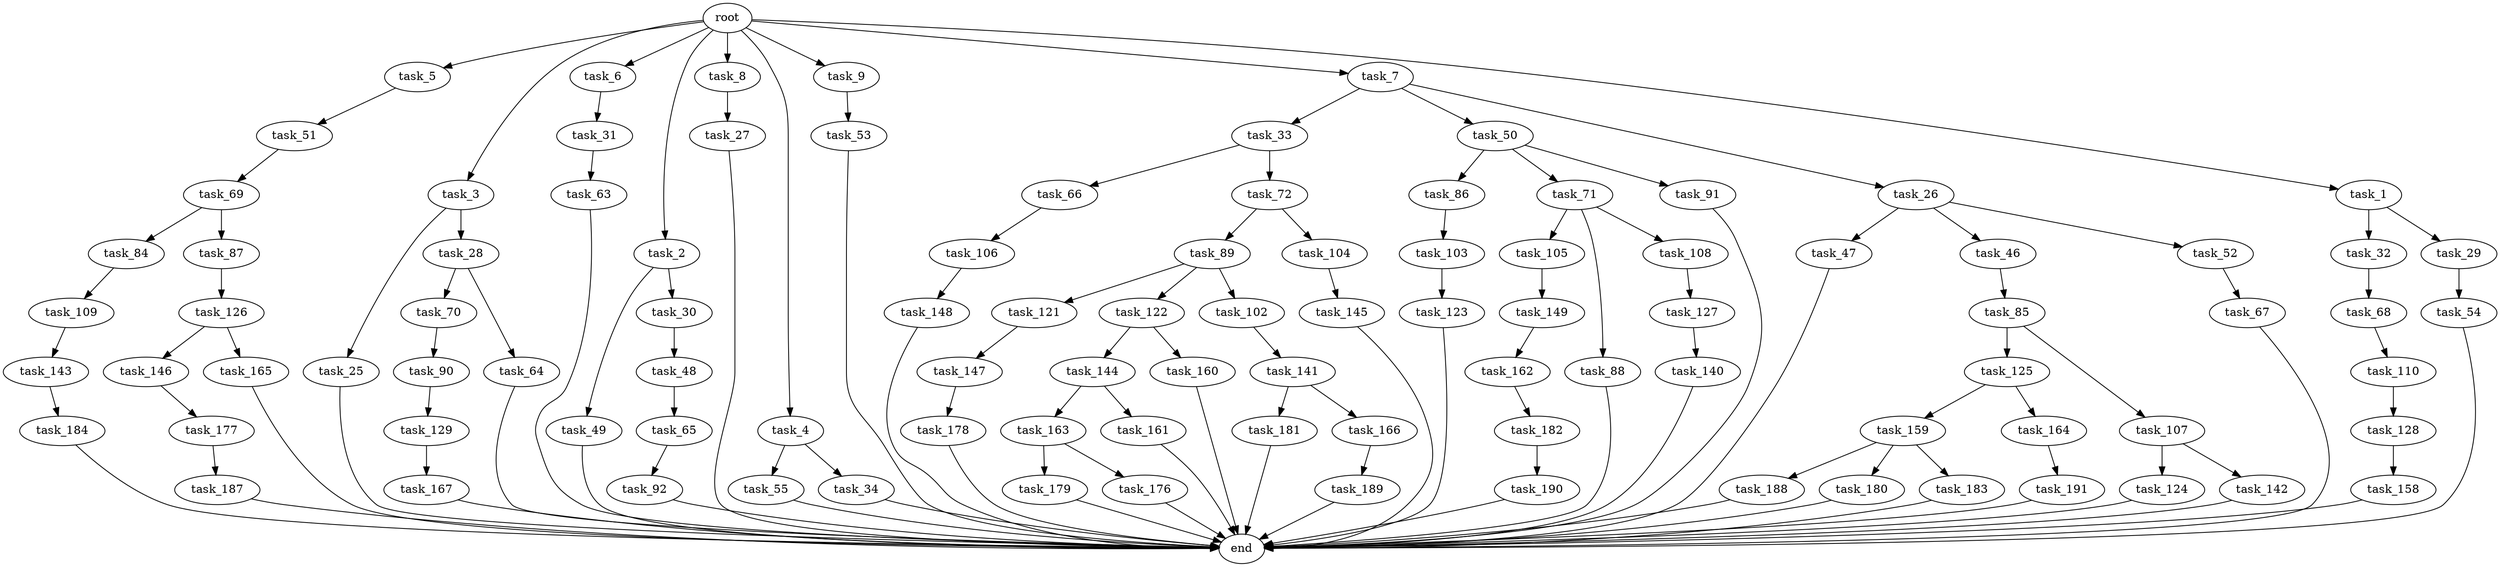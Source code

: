 digraph G {
  task_65 [size="69578470195.199997"];
  task_92 [size="85899345920.000000"];
  task_55 [size="85899345920.000000"];
  task_89 [size="3435973836.800000"];
  task_5 [size="102.400000"];
  task_47 [size="30923764531.200001"];
  task_179 [size="30923764531.200001"];
  task_3 [size="102.400000"];
  task_6 [size="102.400000"];
  task_141 [size="30923764531.200001"];
  task_2 [size="102.400000"];
  task_8 [size="102.400000"];
  task_125 [size="85899345920.000000"];
  task_163 [size="54975581388.800003"];
  task_69 [size="42090679500.800003"];
  task_53 [size="30923764531.200001"];
  task_84 [size="30923764531.200001"];
  task_49 [size="42090679500.800003"];
  task_184 [size="69578470195.199997"];
  task_187 [size="3435973836.800000"];
  task_86 [size="30923764531.200001"];
  task_145 [size="42090679500.800003"];
  task_177 [size="3435973836.800000"];
  task_144 [size="7730941132.800000"];
  task_33 [size="42090679500.800003"];
  task_167 [size="3435973836.800000"];
  task_189 [size="54975581388.800003"];
  task_71 [size="30923764531.200001"];
  task_160 [size="7730941132.800000"];
  task_105 [size="7730941132.800000"];
  task_48 [size="30923764531.200001"];
  task_4 [size="102.400000"];
  task_104 [size="3435973836.800000"];
  task_176 [size="30923764531.200001"];
  task_181 [size="42090679500.800003"];
  task_85 [size="21474836480.000000"];
  task_109 [size="13743895347.200001"];
  task_149 [size="13743895347.200001"];
  task_50 [size="42090679500.800003"];
  task_34 [size="85899345920.000000"];
  task_161 [size="54975581388.800003"];
  task_147 [size="3435973836.800000"];
  task_103 [size="85899345920.000000"];
  task_110 [size="85899345920.000000"];
  task_9 [size="102.400000"];
  task_46 [size="30923764531.200001"];
  task_127 [size="21474836480.000000"];
  task_124 [size="3435973836.800000"];
  task_121 [size="21474836480.000000"];
  task_107 [size="85899345920.000000"];
  task_25 [size="54975581388.800003"];
  task_126 [size="30923764531.200001"];
  task_27 [size="42090679500.800003"];
  task_191 [size="7730941132.800000"];
  end [size="0.000000"];
  task_143 [size="3435973836.800000"];
  task_51 [size="54975581388.800003"];
  task_66 [size="69578470195.199997"];
  task_142 [size="3435973836.800000"];
  root [size="0.000000"];
  task_106 [size="54975581388.800003"];
  task_146 [size="42090679500.800003"];
  task_32 [size="69578470195.199997"];
  task_30 [size="42090679500.800003"];
  task_188 [size="21474836480.000000"];
  task_68 [size="42090679500.800003"];
  task_72 [size="69578470195.199997"];
  task_180 [size="21474836480.000000"];
  task_129 [size="69578470195.199997"];
  task_88 [size="7730941132.800000"];
  task_26 [size="42090679500.800003"];
  task_190 [size="30923764531.200001"];
  task_54 [size="54975581388.800003"];
  task_162 [size="69578470195.199997"];
  task_87 [size="30923764531.200001"];
  task_29 [size="69578470195.199997"];
  task_31 [size="54975581388.800003"];
  task_165 [size="42090679500.800003"];
  task_122 [size="21474836480.000000"];
  task_63 [size="69578470195.199997"];
  task_52 [size="30923764531.200001"];
  task_91 [size="30923764531.200001"];
  task_28 [size="54975581388.800003"];
  task_67 [size="13743895347.200001"];
  task_178 [size="85899345920.000000"];
  task_159 [size="30923764531.200001"];
  task_102 [size="21474836480.000000"];
  task_158 [size="7730941132.800000"];
  task_166 [size="42090679500.800003"];
  task_7 [size="102.400000"];
  task_164 [size="30923764531.200001"];
  task_140 [size="7730941132.800000"];
  task_128 [size="54975581388.800003"];
  task_148 [size="30923764531.200001"];
  task_1 [size="102.400000"];
  task_108 [size="7730941132.800000"];
  task_90 [size="30923764531.200001"];
  task_183 [size="21474836480.000000"];
  task_182 [size="42090679500.800003"];
  task_70 [size="13743895347.200001"];
  task_64 [size="13743895347.200001"];
  task_123 [size="3435973836.800000"];

  task_65 -> task_92 [size="838860800.000000"];
  task_92 -> end [size="1.000000"];
  task_55 -> end [size="1.000000"];
  task_89 -> task_102 [size="209715200.000000"];
  task_89 -> task_121 [size="209715200.000000"];
  task_89 -> task_122 [size="209715200.000000"];
  task_5 -> task_51 [size="536870912.000000"];
  task_47 -> end [size="1.000000"];
  task_179 -> end [size="1.000000"];
  task_3 -> task_28 [size="536870912.000000"];
  task_3 -> task_25 [size="536870912.000000"];
  task_6 -> task_31 [size="536870912.000000"];
  task_141 -> task_181 [size="411041792.000000"];
  task_141 -> task_166 [size="411041792.000000"];
  task_2 -> task_30 [size="411041792.000000"];
  task_2 -> task_49 [size="411041792.000000"];
  task_8 -> task_27 [size="411041792.000000"];
  task_125 -> task_159 [size="301989888.000000"];
  task_125 -> task_164 [size="301989888.000000"];
  task_163 -> task_176 [size="301989888.000000"];
  task_163 -> task_179 [size="301989888.000000"];
  task_69 -> task_84 [size="301989888.000000"];
  task_69 -> task_87 [size="301989888.000000"];
  task_53 -> end [size="1.000000"];
  task_84 -> task_109 [size="134217728.000000"];
  task_49 -> end [size="1.000000"];
  task_184 -> end [size="1.000000"];
  task_187 -> end [size="1.000000"];
  task_86 -> task_103 [size="838860800.000000"];
  task_145 -> end [size="1.000000"];
  task_177 -> task_187 [size="33554432.000000"];
  task_144 -> task_161 [size="536870912.000000"];
  task_144 -> task_163 [size="536870912.000000"];
  task_33 -> task_72 [size="679477248.000000"];
  task_33 -> task_66 [size="679477248.000000"];
  task_167 -> end [size="1.000000"];
  task_189 -> end [size="1.000000"];
  task_71 -> task_88 [size="75497472.000000"];
  task_71 -> task_108 [size="75497472.000000"];
  task_71 -> task_105 [size="75497472.000000"];
  task_160 -> end [size="1.000000"];
  task_105 -> task_149 [size="134217728.000000"];
  task_48 -> task_65 [size="679477248.000000"];
  task_4 -> task_34 [size="838860800.000000"];
  task_4 -> task_55 [size="838860800.000000"];
  task_104 -> task_145 [size="411041792.000000"];
  task_176 -> end [size="1.000000"];
  task_181 -> end [size="1.000000"];
  task_85 -> task_125 [size="838860800.000000"];
  task_85 -> task_107 [size="838860800.000000"];
  task_109 -> task_143 [size="33554432.000000"];
  task_149 -> task_162 [size="679477248.000000"];
  task_50 -> task_91 [size="301989888.000000"];
  task_50 -> task_71 [size="301989888.000000"];
  task_50 -> task_86 [size="301989888.000000"];
  task_34 -> end [size="1.000000"];
  task_161 -> end [size="1.000000"];
  task_147 -> task_178 [size="838860800.000000"];
  task_103 -> task_123 [size="33554432.000000"];
  task_110 -> task_128 [size="536870912.000000"];
  task_9 -> task_53 [size="301989888.000000"];
  task_46 -> task_85 [size="209715200.000000"];
  task_127 -> task_140 [size="75497472.000000"];
  task_124 -> end [size="1.000000"];
  task_121 -> task_147 [size="33554432.000000"];
  task_107 -> task_124 [size="33554432.000000"];
  task_107 -> task_142 [size="33554432.000000"];
  task_25 -> end [size="1.000000"];
  task_126 -> task_146 [size="411041792.000000"];
  task_126 -> task_165 [size="411041792.000000"];
  task_27 -> end [size="1.000000"];
  task_191 -> end [size="1.000000"];
  task_143 -> task_184 [size="679477248.000000"];
  task_51 -> task_69 [size="411041792.000000"];
  task_66 -> task_106 [size="536870912.000000"];
  task_142 -> end [size="1.000000"];
  root -> task_8 [size="1.000000"];
  root -> task_9 [size="1.000000"];
  root -> task_3 [size="1.000000"];
  root -> task_7 [size="1.000000"];
  root -> task_6 [size="1.000000"];
  root -> task_1 [size="1.000000"];
  root -> task_5 [size="1.000000"];
  root -> task_2 [size="1.000000"];
  root -> task_4 [size="1.000000"];
  task_106 -> task_148 [size="301989888.000000"];
  task_146 -> task_177 [size="33554432.000000"];
  task_32 -> task_68 [size="411041792.000000"];
  task_30 -> task_48 [size="301989888.000000"];
  task_188 -> end [size="1.000000"];
  task_68 -> task_110 [size="838860800.000000"];
  task_72 -> task_104 [size="33554432.000000"];
  task_72 -> task_89 [size="33554432.000000"];
  task_180 -> end [size="1.000000"];
  task_129 -> task_167 [size="33554432.000000"];
  task_88 -> end [size="1.000000"];
  task_26 -> task_47 [size="301989888.000000"];
  task_26 -> task_46 [size="301989888.000000"];
  task_26 -> task_52 [size="301989888.000000"];
  task_190 -> end [size="1.000000"];
  task_54 -> end [size="1.000000"];
  task_162 -> task_182 [size="411041792.000000"];
  task_87 -> task_126 [size="301989888.000000"];
  task_29 -> task_54 [size="536870912.000000"];
  task_31 -> task_63 [size="679477248.000000"];
  task_165 -> end [size="1.000000"];
  task_122 -> task_160 [size="75497472.000000"];
  task_122 -> task_144 [size="75497472.000000"];
  task_63 -> end [size="1.000000"];
  task_52 -> task_67 [size="134217728.000000"];
  task_91 -> end [size="1.000000"];
  task_28 -> task_64 [size="134217728.000000"];
  task_28 -> task_70 [size="134217728.000000"];
  task_67 -> end [size="1.000000"];
  task_178 -> end [size="1.000000"];
  task_159 -> task_188 [size="209715200.000000"];
  task_159 -> task_183 [size="209715200.000000"];
  task_159 -> task_180 [size="209715200.000000"];
  task_102 -> task_141 [size="301989888.000000"];
  task_158 -> end [size="1.000000"];
  task_166 -> task_189 [size="536870912.000000"];
  task_7 -> task_26 [size="411041792.000000"];
  task_7 -> task_33 [size="411041792.000000"];
  task_7 -> task_50 [size="411041792.000000"];
  task_164 -> task_191 [size="75497472.000000"];
  task_140 -> end [size="1.000000"];
  task_128 -> task_158 [size="75497472.000000"];
  task_148 -> end [size="1.000000"];
  task_1 -> task_29 [size="679477248.000000"];
  task_1 -> task_32 [size="679477248.000000"];
  task_108 -> task_127 [size="209715200.000000"];
  task_90 -> task_129 [size="679477248.000000"];
  task_183 -> end [size="1.000000"];
  task_182 -> task_190 [size="301989888.000000"];
  task_70 -> task_90 [size="301989888.000000"];
  task_64 -> end [size="1.000000"];
  task_123 -> end [size="1.000000"];
}

